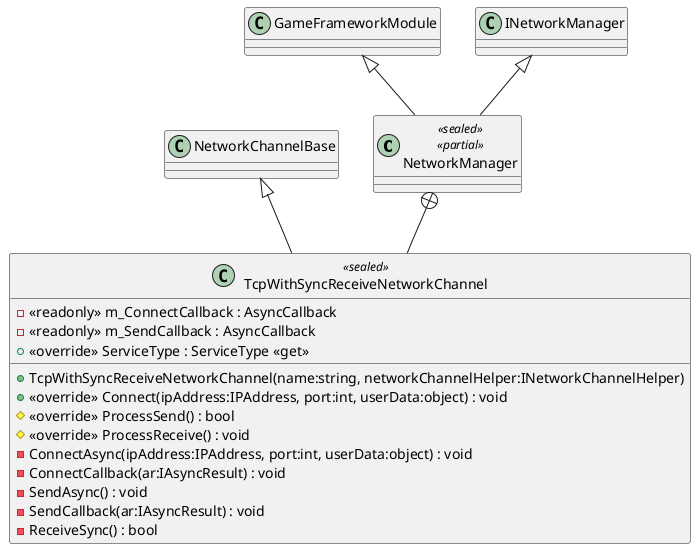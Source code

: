 @startuml
class NetworkManager <<sealed>> <<partial>> {
}
class TcpWithSyncReceiveNetworkChannel <<sealed>> {
    - <<readonly>> m_ConnectCallback : AsyncCallback
    - <<readonly>> m_SendCallback : AsyncCallback
    + TcpWithSyncReceiveNetworkChannel(name:string, networkChannelHelper:INetworkChannelHelper)
    + <<override>> ServiceType : ServiceType <<get>>
    + <<override>> Connect(ipAddress:IPAddress, port:int, userData:object) : void
    # <<override>> ProcessSend() : bool
    # <<override>> ProcessReceive() : void
    - ConnectAsync(ipAddress:IPAddress, port:int, userData:object) : void
    - ConnectCallback(ar:IAsyncResult) : void
    - SendAsync() : void
    - SendCallback(ar:IAsyncResult) : void
    - ReceiveSync() : bool
}
GameFrameworkModule <|-- NetworkManager
INetworkManager <|-- NetworkManager
NetworkManager +-- TcpWithSyncReceiveNetworkChannel
NetworkChannelBase <|-- TcpWithSyncReceiveNetworkChannel
@enduml

